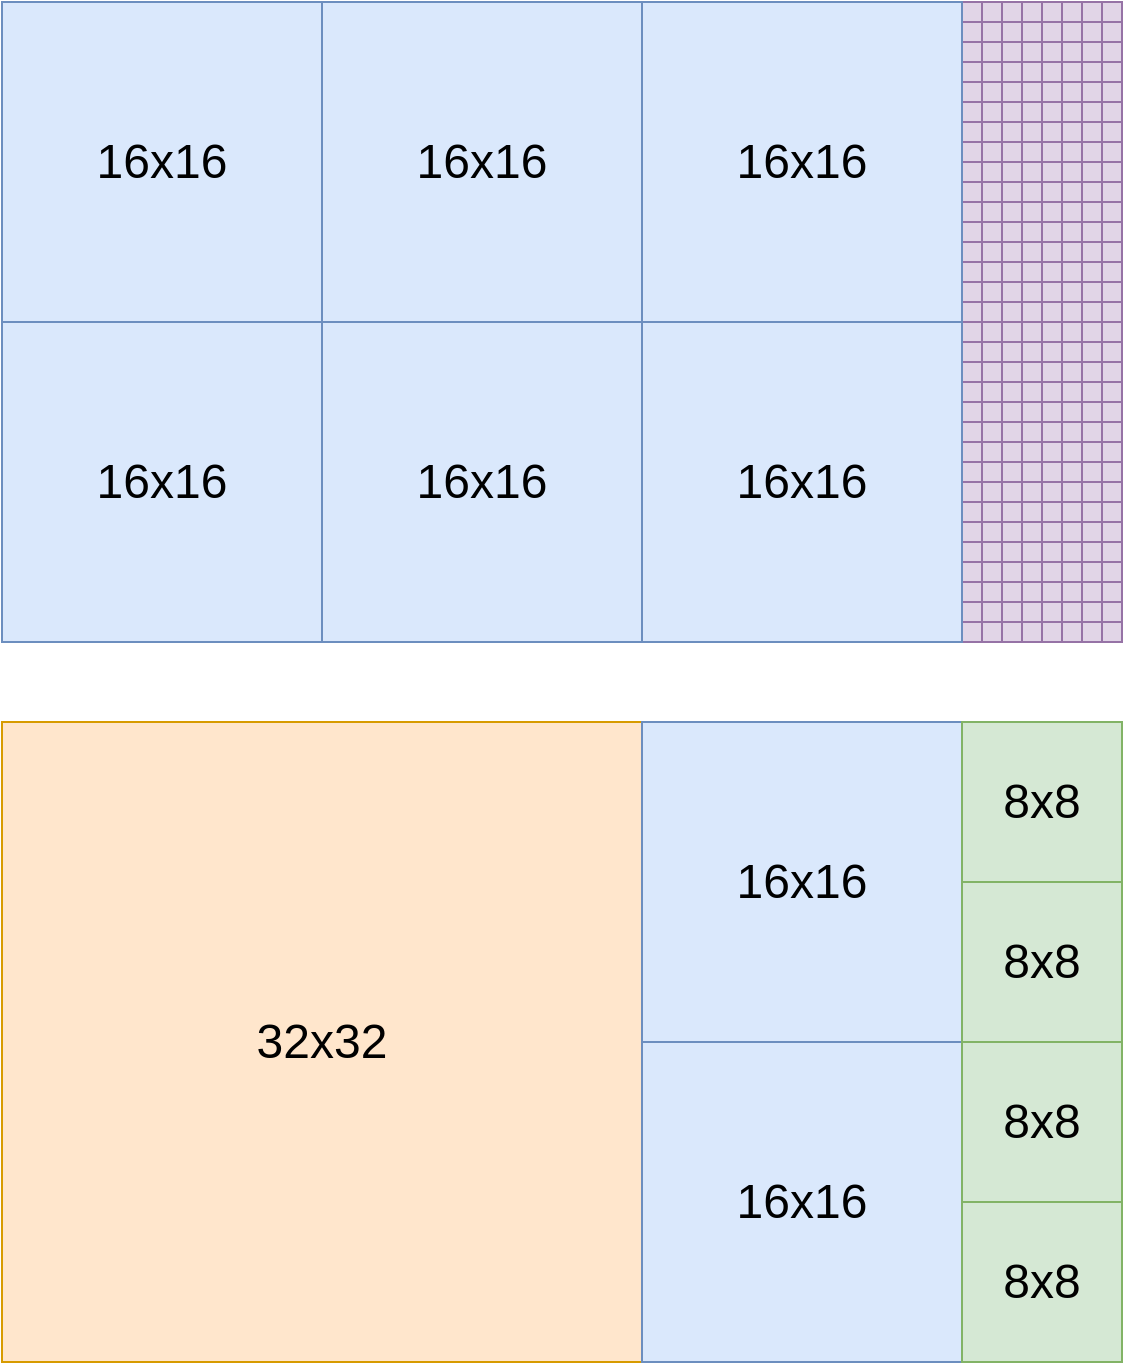 <mxfile version="22.1.11" type="github">
  <diagram id="4zdO6A0pDtZ9LioLVTQo" name="Page-1">
    <mxGraphModel dx="1844" dy="3254" grid="1" gridSize="10" guides="1" tooltips="1" connect="1" arrows="1" fold="1" page="1" pageScale="1" pageWidth="827" pageHeight="1169" math="0" shadow="0">
      <root>
        <mxCell id="0" />
        <mxCell id="1" parent="0" />
        <mxCell id="s8GAoEmhAFOMZ-G4dZP0-1" value="&lt;font style=&quot;font-size: 24px;&quot;&gt;32x32&lt;/font&gt;" style="rounded=0;whiteSpace=wrap;html=1;fillColor=#ffe6cc;strokeColor=#d79b00;" parent="1" vertex="1">
          <mxGeometry x="-480" y="-1480" width="320" height="320" as="geometry" />
        </mxCell>
        <mxCell id="s8GAoEmhAFOMZ-G4dZP0-2" value="&lt;font style=&quot;font-size: 24px;&quot;&gt;16x16&lt;/font&gt;" style="rounded=0;whiteSpace=wrap;html=1;fillColor=#dae8fc;strokeColor=#6c8ebf;" parent="1" vertex="1">
          <mxGeometry x="-160" y="-1480" width="160" height="160" as="geometry" />
        </mxCell>
        <mxCell id="s8GAoEmhAFOMZ-G4dZP0-3" value="&lt;font style=&quot;font-size: 24px;&quot;&gt;16x16&lt;/font&gt;" style="rounded=0;whiteSpace=wrap;html=1;fillColor=#dae8fc;strokeColor=#6c8ebf;" parent="1" vertex="1">
          <mxGeometry x="-160" y="-1320" width="160" height="160" as="geometry" />
        </mxCell>
        <mxCell id="s8GAoEmhAFOMZ-G4dZP0-4" value="&lt;font style=&quot;font-size: 24px;&quot;&gt;8x8&lt;/font&gt;" style="rounded=0;whiteSpace=wrap;html=1;fillColor=#d5e8d4;strokeColor=#82b366;" parent="1" vertex="1">
          <mxGeometry y="-1480" width="80" height="80" as="geometry" />
        </mxCell>
        <mxCell id="s8GAoEmhAFOMZ-G4dZP0-14" value="" style="rounded=0;whiteSpace=wrap;html=1;fillColor=#e1d5e7;strokeColor=#9673a6;" parent="1" vertex="1">
          <mxGeometry y="-1680" width="10" height="10" as="geometry" />
        </mxCell>
        <mxCell id="s8GAoEmhAFOMZ-G4dZP0-15" value="" style="rounded=0;whiteSpace=wrap;html=1;fillColor=#e1d5e7;strokeColor=#9673a6;" parent="1" vertex="1">
          <mxGeometry x="10" y="-1680" width="10" height="10" as="geometry" />
        </mxCell>
        <mxCell id="s8GAoEmhAFOMZ-G4dZP0-16" value="" style="rounded=0;whiteSpace=wrap;html=1;fillColor=#e1d5e7;strokeColor=#9673a6;" parent="1" vertex="1">
          <mxGeometry x="20" y="-1680" width="10" height="10" as="geometry" />
        </mxCell>
        <mxCell id="s8GAoEmhAFOMZ-G4dZP0-17" value="" style="rounded=0;whiteSpace=wrap;html=1;fillColor=#e1d5e7;strokeColor=#9673a6;" parent="1" vertex="1">
          <mxGeometry x="30" y="-1680" width="10" height="10" as="geometry" />
        </mxCell>
        <mxCell id="s8GAoEmhAFOMZ-G4dZP0-18" value="" style="rounded=0;whiteSpace=wrap;html=1;fillColor=#e1d5e7;strokeColor=#9673a6;" parent="1" vertex="1">
          <mxGeometry x="40" y="-1680" width="10" height="10" as="geometry" />
        </mxCell>
        <mxCell id="s8GAoEmhAFOMZ-G4dZP0-19" value="" style="rounded=0;whiteSpace=wrap;html=1;fillColor=#e1d5e7;strokeColor=#9673a6;" parent="1" vertex="1">
          <mxGeometry x="50" y="-1680" width="10" height="10" as="geometry" />
        </mxCell>
        <mxCell id="s8GAoEmhAFOMZ-G4dZP0-20" value="" style="rounded=0;whiteSpace=wrap;html=1;fillColor=#e1d5e7;strokeColor=#9673a6;" parent="1" vertex="1">
          <mxGeometry x="60" y="-1680" width="10" height="10" as="geometry" />
        </mxCell>
        <mxCell id="s8GAoEmhAFOMZ-G4dZP0-21" value="" style="rounded=0;whiteSpace=wrap;html=1;fillColor=#e1d5e7;strokeColor=#9673a6;" parent="1" vertex="1">
          <mxGeometry x="70" y="-1680" width="10" height="10" as="geometry" />
        </mxCell>
        <mxCell id="s8GAoEmhAFOMZ-G4dZP0-22" value="" style="rounded=0;whiteSpace=wrap;html=1;fillColor=#e1d5e7;strokeColor=#9673a6;" parent="1" vertex="1">
          <mxGeometry y="-1670" width="10" height="10" as="geometry" />
        </mxCell>
        <mxCell id="s8GAoEmhAFOMZ-G4dZP0-23" value="" style="rounded=0;whiteSpace=wrap;html=1;fillColor=#e1d5e7;strokeColor=#9673a6;" parent="1" vertex="1">
          <mxGeometry x="10" y="-1670" width="10" height="10" as="geometry" />
        </mxCell>
        <mxCell id="s8GAoEmhAFOMZ-G4dZP0-24" value="" style="rounded=0;whiteSpace=wrap;html=1;fillColor=#e1d5e7;strokeColor=#9673a6;" parent="1" vertex="1">
          <mxGeometry x="20" y="-1670" width="10" height="10" as="geometry" />
        </mxCell>
        <mxCell id="s8GAoEmhAFOMZ-G4dZP0-25" value="" style="rounded=0;whiteSpace=wrap;html=1;fillColor=#e1d5e7;strokeColor=#9673a6;" parent="1" vertex="1">
          <mxGeometry x="30" y="-1670" width="10" height="10" as="geometry" />
        </mxCell>
        <mxCell id="s8GAoEmhAFOMZ-G4dZP0-26" value="" style="rounded=0;whiteSpace=wrap;html=1;fillColor=#e1d5e7;strokeColor=#9673a6;" parent="1" vertex="1">
          <mxGeometry x="40" y="-1670" width="10" height="10" as="geometry" />
        </mxCell>
        <mxCell id="s8GAoEmhAFOMZ-G4dZP0-27" value="" style="rounded=0;whiteSpace=wrap;html=1;fillColor=#e1d5e7;strokeColor=#9673a6;" parent="1" vertex="1">
          <mxGeometry x="50" y="-1670" width="10" height="10" as="geometry" />
        </mxCell>
        <mxCell id="s8GAoEmhAFOMZ-G4dZP0-28" value="" style="rounded=0;whiteSpace=wrap;html=1;fillColor=#e1d5e7;strokeColor=#9673a6;" parent="1" vertex="1">
          <mxGeometry x="60" y="-1670" width="10" height="10" as="geometry" />
        </mxCell>
        <mxCell id="s8GAoEmhAFOMZ-G4dZP0-29" value="" style="rounded=0;whiteSpace=wrap;html=1;fillColor=#e1d5e7;strokeColor=#9673a6;" parent="1" vertex="1">
          <mxGeometry x="70" y="-1670" width="10" height="10" as="geometry" />
        </mxCell>
        <mxCell id="s8GAoEmhAFOMZ-G4dZP0-30" value="" style="rounded=0;whiteSpace=wrap;html=1;fillColor=#e1d5e7;strokeColor=#9673a6;" parent="1" vertex="1">
          <mxGeometry y="-1660" width="10" height="10" as="geometry" />
        </mxCell>
        <mxCell id="s8GAoEmhAFOMZ-G4dZP0-31" value="" style="rounded=0;whiteSpace=wrap;html=1;fillColor=#e1d5e7;strokeColor=#9673a6;" parent="1" vertex="1">
          <mxGeometry x="10" y="-1660" width="10" height="10" as="geometry" />
        </mxCell>
        <mxCell id="s8GAoEmhAFOMZ-G4dZP0-32" value="" style="rounded=0;whiteSpace=wrap;html=1;fillColor=#e1d5e7;strokeColor=#9673a6;" parent="1" vertex="1">
          <mxGeometry x="20" y="-1660" width="10" height="10" as="geometry" />
        </mxCell>
        <mxCell id="s8GAoEmhAFOMZ-G4dZP0-33" value="" style="rounded=0;whiteSpace=wrap;html=1;fillColor=#e1d5e7;strokeColor=#9673a6;" parent="1" vertex="1">
          <mxGeometry x="30" y="-1660" width="10" height="10" as="geometry" />
        </mxCell>
        <mxCell id="s8GAoEmhAFOMZ-G4dZP0-34" value="" style="rounded=0;whiteSpace=wrap;html=1;fillColor=#e1d5e7;strokeColor=#9673a6;" parent="1" vertex="1">
          <mxGeometry x="40" y="-1660" width="10" height="10" as="geometry" />
        </mxCell>
        <mxCell id="s8GAoEmhAFOMZ-G4dZP0-35" value="" style="rounded=0;whiteSpace=wrap;html=1;fillColor=#e1d5e7;strokeColor=#9673a6;" parent="1" vertex="1">
          <mxGeometry x="50" y="-1660" width="10" height="10" as="geometry" />
        </mxCell>
        <mxCell id="s8GAoEmhAFOMZ-G4dZP0-36" value="" style="rounded=0;whiteSpace=wrap;html=1;fillColor=#e1d5e7;strokeColor=#9673a6;" parent="1" vertex="1">
          <mxGeometry x="60" y="-1660" width="10" height="10" as="geometry" />
        </mxCell>
        <mxCell id="s8GAoEmhAFOMZ-G4dZP0-37" value="" style="rounded=0;whiteSpace=wrap;html=1;fillColor=#e1d5e7;strokeColor=#9673a6;" parent="1" vertex="1">
          <mxGeometry x="70" y="-1660" width="10" height="10" as="geometry" />
        </mxCell>
        <mxCell id="s8GAoEmhAFOMZ-G4dZP0-38" value="" style="rounded=0;whiteSpace=wrap;html=1;fillColor=#e1d5e7;strokeColor=#9673a6;" parent="1" vertex="1">
          <mxGeometry y="-1650" width="10" height="10" as="geometry" />
        </mxCell>
        <mxCell id="s8GAoEmhAFOMZ-G4dZP0-39" value="" style="rounded=0;whiteSpace=wrap;html=1;fillColor=#e1d5e7;strokeColor=#9673a6;" parent="1" vertex="1">
          <mxGeometry x="10" y="-1650" width="10" height="10" as="geometry" />
        </mxCell>
        <mxCell id="s8GAoEmhAFOMZ-G4dZP0-40" value="" style="rounded=0;whiteSpace=wrap;html=1;fillColor=#e1d5e7;strokeColor=#9673a6;" parent="1" vertex="1">
          <mxGeometry x="20" y="-1650" width="10" height="10" as="geometry" />
        </mxCell>
        <mxCell id="s8GAoEmhAFOMZ-G4dZP0-41" value="" style="rounded=0;whiteSpace=wrap;html=1;fillColor=#e1d5e7;strokeColor=#9673a6;" parent="1" vertex="1">
          <mxGeometry x="30" y="-1650" width="10" height="10" as="geometry" />
        </mxCell>
        <mxCell id="s8GAoEmhAFOMZ-G4dZP0-42" value="" style="rounded=0;whiteSpace=wrap;html=1;fillColor=#e1d5e7;strokeColor=#9673a6;" parent="1" vertex="1">
          <mxGeometry x="40" y="-1650" width="10" height="10" as="geometry" />
        </mxCell>
        <mxCell id="s8GAoEmhAFOMZ-G4dZP0-43" value="" style="rounded=0;whiteSpace=wrap;html=1;fillColor=#e1d5e7;strokeColor=#9673a6;" parent="1" vertex="1">
          <mxGeometry x="50" y="-1650" width="10" height="10" as="geometry" />
        </mxCell>
        <mxCell id="s8GAoEmhAFOMZ-G4dZP0-44" value="" style="rounded=0;whiteSpace=wrap;html=1;fillColor=#e1d5e7;strokeColor=#9673a6;" parent="1" vertex="1">
          <mxGeometry x="60" y="-1650" width="10" height="10" as="geometry" />
        </mxCell>
        <mxCell id="s8GAoEmhAFOMZ-G4dZP0-45" value="" style="rounded=0;whiteSpace=wrap;html=1;fillColor=#e1d5e7;strokeColor=#9673a6;" parent="1" vertex="1">
          <mxGeometry x="70" y="-1650" width="10" height="10" as="geometry" />
        </mxCell>
        <mxCell id="s8GAoEmhAFOMZ-G4dZP0-46" value="" style="rounded=0;whiteSpace=wrap;html=1;fillColor=#e1d5e7;strokeColor=#9673a6;" parent="1" vertex="1">
          <mxGeometry y="-1640" width="10" height="10" as="geometry" />
        </mxCell>
        <mxCell id="s8GAoEmhAFOMZ-G4dZP0-47" value="" style="rounded=0;whiteSpace=wrap;html=1;fillColor=#e1d5e7;strokeColor=#9673a6;" parent="1" vertex="1">
          <mxGeometry x="10" y="-1640" width="10" height="10" as="geometry" />
        </mxCell>
        <mxCell id="s8GAoEmhAFOMZ-G4dZP0-48" value="" style="rounded=0;whiteSpace=wrap;html=1;fillColor=#e1d5e7;strokeColor=#9673a6;" parent="1" vertex="1">
          <mxGeometry x="20" y="-1640" width="10" height="10" as="geometry" />
        </mxCell>
        <mxCell id="s8GAoEmhAFOMZ-G4dZP0-49" value="" style="rounded=0;whiteSpace=wrap;html=1;fillColor=#e1d5e7;strokeColor=#9673a6;" parent="1" vertex="1">
          <mxGeometry x="30" y="-1640" width="10" height="10" as="geometry" />
        </mxCell>
        <mxCell id="s8GAoEmhAFOMZ-G4dZP0-50" value="" style="rounded=0;whiteSpace=wrap;html=1;fillColor=#e1d5e7;strokeColor=#9673a6;" parent="1" vertex="1">
          <mxGeometry x="40" y="-1640" width="10" height="10" as="geometry" />
        </mxCell>
        <mxCell id="s8GAoEmhAFOMZ-G4dZP0-51" value="" style="rounded=0;whiteSpace=wrap;html=1;fillColor=#e1d5e7;strokeColor=#9673a6;" parent="1" vertex="1">
          <mxGeometry x="50" y="-1640" width="10" height="10" as="geometry" />
        </mxCell>
        <mxCell id="s8GAoEmhAFOMZ-G4dZP0-52" value="" style="rounded=0;whiteSpace=wrap;html=1;fillColor=#e1d5e7;strokeColor=#9673a6;" parent="1" vertex="1">
          <mxGeometry x="60" y="-1640" width="10" height="10" as="geometry" />
        </mxCell>
        <mxCell id="s8GAoEmhAFOMZ-G4dZP0-53" value="" style="rounded=0;whiteSpace=wrap;html=1;fillColor=#e1d5e7;strokeColor=#9673a6;" parent="1" vertex="1">
          <mxGeometry x="70" y="-1640" width="10" height="10" as="geometry" />
        </mxCell>
        <mxCell id="s8GAoEmhAFOMZ-G4dZP0-54" value="" style="rounded=0;whiteSpace=wrap;html=1;fillColor=#e1d5e7;strokeColor=#9673a6;" parent="1" vertex="1">
          <mxGeometry y="-1630" width="10" height="10" as="geometry" />
        </mxCell>
        <mxCell id="s8GAoEmhAFOMZ-G4dZP0-55" value="" style="rounded=0;whiteSpace=wrap;html=1;fillColor=#e1d5e7;strokeColor=#9673a6;" parent="1" vertex="1">
          <mxGeometry x="10" y="-1630" width="10" height="10" as="geometry" />
        </mxCell>
        <mxCell id="s8GAoEmhAFOMZ-G4dZP0-56" value="" style="rounded=0;whiteSpace=wrap;html=1;fillColor=#e1d5e7;strokeColor=#9673a6;" parent="1" vertex="1">
          <mxGeometry x="20" y="-1630" width="10" height="10" as="geometry" />
        </mxCell>
        <mxCell id="s8GAoEmhAFOMZ-G4dZP0-57" value="" style="rounded=0;whiteSpace=wrap;html=1;fillColor=#e1d5e7;strokeColor=#9673a6;" parent="1" vertex="1">
          <mxGeometry x="30" y="-1630" width="10" height="10" as="geometry" />
        </mxCell>
        <mxCell id="s8GAoEmhAFOMZ-G4dZP0-58" value="" style="rounded=0;whiteSpace=wrap;html=1;fillColor=#e1d5e7;strokeColor=#9673a6;" parent="1" vertex="1">
          <mxGeometry x="40" y="-1630" width="10" height="10" as="geometry" />
        </mxCell>
        <mxCell id="s8GAoEmhAFOMZ-G4dZP0-59" value="" style="rounded=0;whiteSpace=wrap;html=1;fillColor=#e1d5e7;strokeColor=#9673a6;" parent="1" vertex="1">
          <mxGeometry x="50" y="-1630" width="10" height="10" as="geometry" />
        </mxCell>
        <mxCell id="s8GAoEmhAFOMZ-G4dZP0-60" value="" style="rounded=0;whiteSpace=wrap;html=1;fillColor=#e1d5e7;strokeColor=#9673a6;" parent="1" vertex="1">
          <mxGeometry x="60" y="-1630" width="10" height="10" as="geometry" />
        </mxCell>
        <mxCell id="s8GAoEmhAFOMZ-G4dZP0-61" value="" style="rounded=0;whiteSpace=wrap;html=1;fillColor=#e1d5e7;strokeColor=#9673a6;" parent="1" vertex="1">
          <mxGeometry x="70" y="-1630" width="10" height="10" as="geometry" />
        </mxCell>
        <mxCell id="s8GAoEmhAFOMZ-G4dZP0-62" value="" style="rounded=0;whiteSpace=wrap;html=1;fillColor=#e1d5e7;strokeColor=#9673a6;" parent="1" vertex="1">
          <mxGeometry y="-1620" width="10" height="10" as="geometry" />
        </mxCell>
        <mxCell id="s8GAoEmhAFOMZ-G4dZP0-63" value="" style="rounded=0;whiteSpace=wrap;html=1;fillColor=#e1d5e7;strokeColor=#9673a6;" parent="1" vertex="1">
          <mxGeometry x="10" y="-1620" width="10" height="10" as="geometry" />
        </mxCell>
        <mxCell id="s8GAoEmhAFOMZ-G4dZP0-64" value="" style="rounded=0;whiteSpace=wrap;html=1;fillColor=#e1d5e7;strokeColor=#9673a6;" parent="1" vertex="1">
          <mxGeometry x="20" y="-1620" width="10" height="10" as="geometry" />
        </mxCell>
        <mxCell id="s8GAoEmhAFOMZ-G4dZP0-65" value="" style="rounded=0;whiteSpace=wrap;html=1;fillColor=#e1d5e7;strokeColor=#9673a6;" parent="1" vertex="1">
          <mxGeometry x="30" y="-1620" width="10" height="10" as="geometry" />
        </mxCell>
        <mxCell id="s8GAoEmhAFOMZ-G4dZP0-66" value="" style="rounded=0;whiteSpace=wrap;html=1;fillColor=#e1d5e7;strokeColor=#9673a6;" parent="1" vertex="1">
          <mxGeometry x="40" y="-1620" width="10" height="10" as="geometry" />
        </mxCell>
        <mxCell id="s8GAoEmhAFOMZ-G4dZP0-67" value="" style="rounded=0;whiteSpace=wrap;html=1;fillColor=#e1d5e7;strokeColor=#9673a6;" parent="1" vertex="1">
          <mxGeometry x="50" y="-1620" width="10" height="10" as="geometry" />
        </mxCell>
        <mxCell id="s8GAoEmhAFOMZ-G4dZP0-68" value="" style="rounded=0;whiteSpace=wrap;html=1;fillColor=#e1d5e7;strokeColor=#9673a6;" parent="1" vertex="1">
          <mxGeometry x="60" y="-1620" width="10" height="10" as="geometry" />
        </mxCell>
        <mxCell id="s8GAoEmhAFOMZ-G4dZP0-69" value="" style="rounded=0;whiteSpace=wrap;html=1;fillColor=#e1d5e7;strokeColor=#9673a6;" parent="1" vertex="1">
          <mxGeometry x="70" y="-1620" width="10" height="10" as="geometry" />
        </mxCell>
        <mxCell id="s8GAoEmhAFOMZ-G4dZP0-70" value="" style="rounded=0;whiteSpace=wrap;html=1;fillColor=#e1d5e7;strokeColor=#9673a6;" parent="1" vertex="1">
          <mxGeometry y="-1610" width="10" height="10" as="geometry" />
        </mxCell>
        <mxCell id="s8GAoEmhAFOMZ-G4dZP0-71" value="" style="rounded=0;whiteSpace=wrap;html=1;fillColor=#e1d5e7;strokeColor=#9673a6;" parent="1" vertex="1">
          <mxGeometry x="10" y="-1610" width="10" height="10" as="geometry" />
        </mxCell>
        <mxCell id="s8GAoEmhAFOMZ-G4dZP0-72" value="" style="rounded=0;whiteSpace=wrap;html=1;fillColor=#e1d5e7;strokeColor=#9673a6;" parent="1" vertex="1">
          <mxGeometry x="20" y="-1610" width="10" height="10" as="geometry" />
        </mxCell>
        <mxCell id="s8GAoEmhAFOMZ-G4dZP0-73" value="" style="rounded=0;whiteSpace=wrap;html=1;fillColor=#e1d5e7;strokeColor=#9673a6;" parent="1" vertex="1">
          <mxGeometry x="30" y="-1610" width="10" height="10" as="geometry" />
        </mxCell>
        <mxCell id="s8GAoEmhAFOMZ-G4dZP0-74" value="" style="rounded=0;whiteSpace=wrap;html=1;fillColor=#e1d5e7;strokeColor=#9673a6;" parent="1" vertex="1">
          <mxGeometry x="40" y="-1610" width="10" height="10" as="geometry" />
        </mxCell>
        <mxCell id="s8GAoEmhAFOMZ-G4dZP0-75" value="" style="rounded=0;whiteSpace=wrap;html=1;fillColor=#e1d5e7;strokeColor=#9673a6;" parent="1" vertex="1">
          <mxGeometry x="50" y="-1610" width="10" height="10" as="geometry" />
        </mxCell>
        <mxCell id="s8GAoEmhAFOMZ-G4dZP0-76" value="" style="rounded=0;whiteSpace=wrap;html=1;fillColor=#e1d5e7;strokeColor=#9673a6;" parent="1" vertex="1">
          <mxGeometry x="60" y="-1610" width="10" height="10" as="geometry" />
        </mxCell>
        <mxCell id="s8GAoEmhAFOMZ-G4dZP0-77" value="" style="rounded=0;whiteSpace=wrap;html=1;fillColor=#e1d5e7;strokeColor=#9673a6;" parent="1" vertex="1">
          <mxGeometry x="70" y="-1610" width="10" height="10" as="geometry" />
        </mxCell>
        <mxCell id="s8GAoEmhAFOMZ-G4dZP0-78" value="" style="rounded=0;whiteSpace=wrap;html=1;fillColor=#e1d5e7;strokeColor=#9673a6;" parent="1" vertex="1">
          <mxGeometry y="-1600" width="10" height="10" as="geometry" />
        </mxCell>
        <mxCell id="s8GAoEmhAFOMZ-G4dZP0-79" value="" style="rounded=0;whiteSpace=wrap;html=1;fillColor=#e1d5e7;strokeColor=#9673a6;" parent="1" vertex="1">
          <mxGeometry x="10" y="-1600" width="10" height="10" as="geometry" />
        </mxCell>
        <mxCell id="s8GAoEmhAFOMZ-G4dZP0-80" value="" style="rounded=0;whiteSpace=wrap;html=1;fillColor=#e1d5e7;strokeColor=#9673a6;" parent="1" vertex="1">
          <mxGeometry x="20" y="-1600" width="10" height="10" as="geometry" />
        </mxCell>
        <mxCell id="s8GAoEmhAFOMZ-G4dZP0-81" value="" style="rounded=0;whiteSpace=wrap;html=1;fillColor=#e1d5e7;strokeColor=#9673a6;" parent="1" vertex="1">
          <mxGeometry x="30" y="-1600" width="10" height="10" as="geometry" />
        </mxCell>
        <mxCell id="s8GAoEmhAFOMZ-G4dZP0-82" value="" style="rounded=0;whiteSpace=wrap;html=1;fillColor=#e1d5e7;strokeColor=#9673a6;" parent="1" vertex="1">
          <mxGeometry x="40" y="-1600" width="10" height="10" as="geometry" />
        </mxCell>
        <mxCell id="s8GAoEmhAFOMZ-G4dZP0-83" value="" style="rounded=0;whiteSpace=wrap;html=1;fillColor=#e1d5e7;strokeColor=#9673a6;" parent="1" vertex="1">
          <mxGeometry x="50" y="-1600" width="10" height="10" as="geometry" />
        </mxCell>
        <mxCell id="s8GAoEmhAFOMZ-G4dZP0-84" value="" style="rounded=0;whiteSpace=wrap;html=1;fillColor=#e1d5e7;strokeColor=#9673a6;" parent="1" vertex="1">
          <mxGeometry x="60" y="-1600" width="10" height="10" as="geometry" />
        </mxCell>
        <mxCell id="s8GAoEmhAFOMZ-G4dZP0-85" value="" style="rounded=0;whiteSpace=wrap;html=1;fillColor=#e1d5e7;strokeColor=#9673a6;" parent="1" vertex="1">
          <mxGeometry x="70" y="-1600" width="10" height="10" as="geometry" />
        </mxCell>
        <mxCell id="s8GAoEmhAFOMZ-G4dZP0-86" value="" style="rounded=0;whiteSpace=wrap;html=1;fillColor=#e1d5e7;strokeColor=#9673a6;" parent="1" vertex="1">
          <mxGeometry y="-1590" width="10" height="10" as="geometry" />
        </mxCell>
        <mxCell id="s8GAoEmhAFOMZ-G4dZP0-87" value="" style="rounded=0;whiteSpace=wrap;html=1;fillColor=#e1d5e7;strokeColor=#9673a6;" parent="1" vertex="1">
          <mxGeometry x="10" y="-1590" width="10" height="10" as="geometry" />
        </mxCell>
        <mxCell id="s8GAoEmhAFOMZ-G4dZP0-88" value="" style="rounded=0;whiteSpace=wrap;html=1;fillColor=#e1d5e7;strokeColor=#9673a6;" parent="1" vertex="1">
          <mxGeometry x="20" y="-1590" width="10" height="10" as="geometry" />
        </mxCell>
        <mxCell id="s8GAoEmhAFOMZ-G4dZP0-89" value="" style="rounded=0;whiteSpace=wrap;html=1;fillColor=#e1d5e7;strokeColor=#9673a6;" parent="1" vertex="1">
          <mxGeometry x="30" y="-1590" width="10" height="10" as="geometry" />
        </mxCell>
        <mxCell id="s8GAoEmhAFOMZ-G4dZP0-90" value="" style="rounded=0;whiteSpace=wrap;html=1;fillColor=#e1d5e7;strokeColor=#9673a6;" parent="1" vertex="1">
          <mxGeometry x="40" y="-1590" width="10" height="10" as="geometry" />
        </mxCell>
        <mxCell id="s8GAoEmhAFOMZ-G4dZP0-91" value="" style="rounded=0;whiteSpace=wrap;html=1;fillColor=#e1d5e7;strokeColor=#9673a6;" parent="1" vertex="1">
          <mxGeometry x="50" y="-1590" width="10" height="10" as="geometry" />
        </mxCell>
        <mxCell id="s8GAoEmhAFOMZ-G4dZP0-92" value="" style="rounded=0;whiteSpace=wrap;html=1;fillColor=#e1d5e7;strokeColor=#9673a6;" parent="1" vertex="1">
          <mxGeometry x="60" y="-1590" width="10" height="10" as="geometry" />
        </mxCell>
        <mxCell id="s8GAoEmhAFOMZ-G4dZP0-93" value="" style="rounded=0;whiteSpace=wrap;html=1;fillColor=#e1d5e7;strokeColor=#9673a6;" parent="1" vertex="1">
          <mxGeometry x="70" y="-1590" width="10" height="10" as="geometry" />
        </mxCell>
        <mxCell id="s8GAoEmhAFOMZ-G4dZP0-94" value="" style="rounded=0;whiteSpace=wrap;html=1;fillColor=#e1d5e7;strokeColor=#9673a6;" parent="1" vertex="1">
          <mxGeometry y="-1580" width="10" height="10" as="geometry" />
        </mxCell>
        <mxCell id="s8GAoEmhAFOMZ-G4dZP0-95" value="" style="rounded=0;whiteSpace=wrap;html=1;fillColor=#e1d5e7;strokeColor=#9673a6;" parent="1" vertex="1">
          <mxGeometry x="10" y="-1580" width="10" height="10" as="geometry" />
        </mxCell>
        <mxCell id="s8GAoEmhAFOMZ-G4dZP0-96" value="" style="rounded=0;whiteSpace=wrap;html=1;fillColor=#e1d5e7;strokeColor=#9673a6;" parent="1" vertex="1">
          <mxGeometry x="20" y="-1580" width="10" height="10" as="geometry" />
        </mxCell>
        <mxCell id="s8GAoEmhAFOMZ-G4dZP0-97" value="" style="rounded=0;whiteSpace=wrap;html=1;fillColor=#e1d5e7;strokeColor=#9673a6;" parent="1" vertex="1">
          <mxGeometry x="30" y="-1580" width="10" height="10" as="geometry" />
        </mxCell>
        <mxCell id="s8GAoEmhAFOMZ-G4dZP0-98" value="" style="rounded=0;whiteSpace=wrap;html=1;fillColor=#e1d5e7;strokeColor=#9673a6;" parent="1" vertex="1">
          <mxGeometry x="40" y="-1580" width="10" height="10" as="geometry" />
        </mxCell>
        <mxCell id="s8GAoEmhAFOMZ-G4dZP0-99" value="" style="rounded=0;whiteSpace=wrap;html=1;fillColor=#e1d5e7;strokeColor=#9673a6;" parent="1" vertex="1">
          <mxGeometry x="50" y="-1580" width="10" height="10" as="geometry" />
        </mxCell>
        <mxCell id="s8GAoEmhAFOMZ-G4dZP0-100" value="" style="rounded=0;whiteSpace=wrap;html=1;fillColor=#e1d5e7;strokeColor=#9673a6;" parent="1" vertex="1">
          <mxGeometry x="60" y="-1580" width="10" height="10" as="geometry" />
        </mxCell>
        <mxCell id="s8GAoEmhAFOMZ-G4dZP0-101" value="" style="rounded=0;whiteSpace=wrap;html=1;fillColor=#e1d5e7;strokeColor=#9673a6;" parent="1" vertex="1">
          <mxGeometry x="70" y="-1580" width="10" height="10" as="geometry" />
        </mxCell>
        <mxCell id="s8GAoEmhAFOMZ-G4dZP0-102" value="" style="rounded=0;whiteSpace=wrap;html=1;fillColor=#e1d5e7;strokeColor=#9673a6;" parent="1" vertex="1">
          <mxGeometry y="-1570" width="10" height="10" as="geometry" />
        </mxCell>
        <mxCell id="s8GAoEmhAFOMZ-G4dZP0-103" value="" style="rounded=0;whiteSpace=wrap;html=1;fillColor=#e1d5e7;strokeColor=#9673a6;" parent="1" vertex="1">
          <mxGeometry x="10" y="-1570" width="10" height="10" as="geometry" />
        </mxCell>
        <mxCell id="s8GAoEmhAFOMZ-G4dZP0-104" value="" style="rounded=0;whiteSpace=wrap;html=1;fillColor=#e1d5e7;strokeColor=#9673a6;" parent="1" vertex="1">
          <mxGeometry x="20" y="-1570" width="10" height="10" as="geometry" />
        </mxCell>
        <mxCell id="s8GAoEmhAFOMZ-G4dZP0-105" value="" style="rounded=0;whiteSpace=wrap;html=1;fillColor=#e1d5e7;strokeColor=#9673a6;" parent="1" vertex="1">
          <mxGeometry x="30" y="-1570" width="10" height="10" as="geometry" />
        </mxCell>
        <mxCell id="s8GAoEmhAFOMZ-G4dZP0-106" value="" style="rounded=0;whiteSpace=wrap;html=1;fillColor=#e1d5e7;strokeColor=#9673a6;" parent="1" vertex="1">
          <mxGeometry x="40" y="-1570" width="10" height="10" as="geometry" />
        </mxCell>
        <mxCell id="s8GAoEmhAFOMZ-G4dZP0-107" value="" style="rounded=0;whiteSpace=wrap;html=1;fillColor=#e1d5e7;strokeColor=#9673a6;" parent="1" vertex="1">
          <mxGeometry x="50" y="-1570" width="10" height="10" as="geometry" />
        </mxCell>
        <mxCell id="s8GAoEmhAFOMZ-G4dZP0-108" value="" style="rounded=0;whiteSpace=wrap;html=1;fillColor=#e1d5e7;strokeColor=#9673a6;" parent="1" vertex="1">
          <mxGeometry x="60" y="-1570" width="10" height="10" as="geometry" />
        </mxCell>
        <mxCell id="s8GAoEmhAFOMZ-G4dZP0-109" value="" style="rounded=0;whiteSpace=wrap;html=1;fillColor=#e1d5e7;strokeColor=#9673a6;" parent="1" vertex="1">
          <mxGeometry x="70" y="-1570" width="10" height="10" as="geometry" />
        </mxCell>
        <mxCell id="s8GAoEmhAFOMZ-G4dZP0-110" value="" style="rounded=0;whiteSpace=wrap;html=1;fillColor=#e1d5e7;strokeColor=#9673a6;" parent="1" vertex="1">
          <mxGeometry y="-1560" width="10" height="10" as="geometry" />
        </mxCell>
        <mxCell id="s8GAoEmhAFOMZ-G4dZP0-111" value="" style="rounded=0;whiteSpace=wrap;html=1;fillColor=#e1d5e7;strokeColor=#9673a6;" parent="1" vertex="1">
          <mxGeometry x="10" y="-1560" width="10" height="10" as="geometry" />
        </mxCell>
        <mxCell id="s8GAoEmhAFOMZ-G4dZP0-112" value="" style="rounded=0;whiteSpace=wrap;html=1;fillColor=#e1d5e7;strokeColor=#9673a6;" parent="1" vertex="1">
          <mxGeometry x="20" y="-1560" width="10" height="10" as="geometry" />
        </mxCell>
        <mxCell id="s8GAoEmhAFOMZ-G4dZP0-113" value="" style="rounded=0;whiteSpace=wrap;html=1;fillColor=#e1d5e7;strokeColor=#9673a6;" parent="1" vertex="1">
          <mxGeometry x="30" y="-1560" width="10" height="10" as="geometry" />
        </mxCell>
        <mxCell id="s8GAoEmhAFOMZ-G4dZP0-114" value="" style="rounded=0;whiteSpace=wrap;html=1;fillColor=#e1d5e7;strokeColor=#9673a6;" parent="1" vertex="1">
          <mxGeometry x="40" y="-1560" width="10" height="10" as="geometry" />
        </mxCell>
        <mxCell id="s8GAoEmhAFOMZ-G4dZP0-115" value="" style="rounded=0;whiteSpace=wrap;html=1;fillColor=#e1d5e7;strokeColor=#9673a6;" parent="1" vertex="1">
          <mxGeometry x="50" y="-1560" width="10" height="10" as="geometry" />
        </mxCell>
        <mxCell id="s8GAoEmhAFOMZ-G4dZP0-116" value="" style="rounded=0;whiteSpace=wrap;html=1;fillColor=#e1d5e7;strokeColor=#9673a6;" parent="1" vertex="1">
          <mxGeometry x="60" y="-1560" width="10" height="10" as="geometry" />
        </mxCell>
        <mxCell id="s8GAoEmhAFOMZ-G4dZP0-117" value="" style="rounded=0;whiteSpace=wrap;html=1;fillColor=#e1d5e7;strokeColor=#9673a6;" parent="1" vertex="1">
          <mxGeometry x="70" y="-1560" width="10" height="10" as="geometry" />
        </mxCell>
        <mxCell id="s8GAoEmhAFOMZ-G4dZP0-118" value="" style="rounded=0;whiteSpace=wrap;html=1;fillColor=#e1d5e7;strokeColor=#9673a6;" parent="1" vertex="1">
          <mxGeometry y="-1550" width="10" height="10" as="geometry" />
        </mxCell>
        <mxCell id="s8GAoEmhAFOMZ-G4dZP0-119" value="" style="rounded=0;whiteSpace=wrap;html=1;fillColor=#e1d5e7;strokeColor=#9673a6;" parent="1" vertex="1">
          <mxGeometry x="10" y="-1550" width="10" height="10" as="geometry" />
        </mxCell>
        <mxCell id="s8GAoEmhAFOMZ-G4dZP0-120" value="" style="rounded=0;whiteSpace=wrap;html=1;fillColor=#e1d5e7;strokeColor=#9673a6;" parent="1" vertex="1">
          <mxGeometry x="20" y="-1550" width="10" height="10" as="geometry" />
        </mxCell>
        <mxCell id="s8GAoEmhAFOMZ-G4dZP0-121" value="" style="rounded=0;whiteSpace=wrap;html=1;fillColor=#e1d5e7;strokeColor=#9673a6;" parent="1" vertex="1">
          <mxGeometry x="30" y="-1550" width="10" height="10" as="geometry" />
        </mxCell>
        <mxCell id="s8GAoEmhAFOMZ-G4dZP0-122" value="" style="rounded=0;whiteSpace=wrap;html=1;fillColor=#e1d5e7;strokeColor=#9673a6;" parent="1" vertex="1">
          <mxGeometry x="40" y="-1550" width="10" height="10" as="geometry" />
        </mxCell>
        <mxCell id="s8GAoEmhAFOMZ-G4dZP0-123" value="" style="rounded=0;whiteSpace=wrap;html=1;fillColor=#e1d5e7;strokeColor=#9673a6;" parent="1" vertex="1">
          <mxGeometry x="50" y="-1550" width="10" height="10" as="geometry" />
        </mxCell>
        <mxCell id="s8GAoEmhAFOMZ-G4dZP0-124" value="" style="rounded=0;whiteSpace=wrap;html=1;fillColor=#e1d5e7;strokeColor=#9673a6;" parent="1" vertex="1">
          <mxGeometry x="60" y="-1550" width="10" height="10" as="geometry" />
        </mxCell>
        <mxCell id="s8GAoEmhAFOMZ-G4dZP0-125" value="" style="rounded=0;whiteSpace=wrap;html=1;fillColor=#e1d5e7;strokeColor=#9673a6;" parent="1" vertex="1">
          <mxGeometry x="70" y="-1550" width="10" height="10" as="geometry" />
        </mxCell>
        <mxCell id="s8GAoEmhAFOMZ-G4dZP0-126" value="" style="rounded=0;whiteSpace=wrap;html=1;fillColor=#e1d5e7;strokeColor=#9673a6;" parent="1" vertex="1">
          <mxGeometry y="-1540" width="10" height="10" as="geometry" />
        </mxCell>
        <mxCell id="s8GAoEmhAFOMZ-G4dZP0-127" value="" style="rounded=0;whiteSpace=wrap;html=1;fillColor=#e1d5e7;strokeColor=#9673a6;" parent="1" vertex="1">
          <mxGeometry x="10" y="-1540" width="10" height="10" as="geometry" />
        </mxCell>
        <mxCell id="s8GAoEmhAFOMZ-G4dZP0-128" value="" style="rounded=0;whiteSpace=wrap;html=1;fillColor=#e1d5e7;strokeColor=#9673a6;" parent="1" vertex="1">
          <mxGeometry x="20" y="-1540" width="10" height="10" as="geometry" />
        </mxCell>
        <mxCell id="s8GAoEmhAFOMZ-G4dZP0-129" value="" style="rounded=0;whiteSpace=wrap;html=1;fillColor=#e1d5e7;strokeColor=#9673a6;" parent="1" vertex="1">
          <mxGeometry x="30" y="-1540" width="10" height="10" as="geometry" />
        </mxCell>
        <mxCell id="s8GAoEmhAFOMZ-G4dZP0-130" value="" style="rounded=0;whiteSpace=wrap;html=1;fillColor=#e1d5e7;strokeColor=#9673a6;" parent="1" vertex="1">
          <mxGeometry x="40" y="-1540" width="10" height="10" as="geometry" />
        </mxCell>
        <mxCell id="s8GAoEmhAFOMZ-G4dZP0-131" value="" style="rounded=0;whiteSpace=wrap;html=1;fillColor=#e1d5e7;strokeColor=#9673a6;" parent="1" vertex="1">
          <mxGeometry x="50" y="-1540" width="10" height="10" as="geometry" />
        </mxCell>
        <mxCell id="s8GAoEmhAFOMZ-G4dZP0-132" value="" style="rounded=0;whiteSpace=wrap;html=1;fillColor=#e1d5e7;strokeColor=#9673a6;" parent="1" vertex="1">
          <mxGeometry x="60" y="-1540" width="10" height="10" as="geometry" />
        </mxCell>
        <mxCell id="s8GAoEmhAFOMZ-G4dZP0-133" value="" style="rounded=0;whiteSpace=wrap;html=1;fillColor=#e1d5e7;strokeColor=#9673a6;" parent="1" vertex="1">
          <mxGeometry x="70" y="-1540" width="10" height="10" as="geometry" />
        </mxCell>
        <mxCell id="s8GAoEmhAFOMZ-G4dZP0-134" value="" style="rounded=0;whiteSpace=wrap;html=1;fillColor=#e1d5e7;strokeColor=#9673a6;" parent="1" vertex="1">
          <mxGeometry y="-1530" width="10" height="10" as="geometry" />
        </mxCell>
        <mxCell id="s8GAoEmhAFOMZ-G4dZP0-135" value="" style="rounded=0;whiteSpace=wrap;html=1;fillColor=#e1d5e7;strokeColor=#9673a6;" parent="1" vertex="1">
          <mxGeometry x="10" y="-1530" width="10" height="10" as="geometry" />
        </mxCell>
        <mxCell id="s8GAoEmhAFOMZ-G4dZP0-136" value="" style="rounded=0;whiteSpace=wrap;html=1;fillColor=#e1d5e7;strokeColor=#9673a6;" parent="1" vertex="1">
          <mxGeometry x="20" y="-1530" width="10" height="10" as="geometry" />
        </mxCell>
        <mxCell id="s8GAoEmhAFOMZ-G4dZP0-137" value="" style="rounded=0;whiteSpace=wrap;html=1;fillColor=#e1d5e7;strokeColor=#9673a6;" parent="1" vertex="1">
          <mxGeometry x="30" y="-1530" width="10" height="10" as="geometry" />
        </mxCell>
        <mxCell id="s8GAoEmhAFOMZ-G4dZP0-138" value="" style="rounded=0;whiteSpace=wrap;html=1;fillColor=#e1d5e7;strokeColor=#9673a6;" parent="1" vertex="1">
          <mxGeometry x="40" y="-1530" width="10" height="10" as="geometry" />
        </mxCell>
        <mxCell id="s8GAoEmhAFOMZ-G4dZP0-139" value="" style="rounded=0;whiteSpace=wrap;html=1;fillColor=#e1d5e7;strokeColor=#9673a6;" parent="1" vertex="1">
          <mxGeometry x="50" y="-1530" width="10" height="10" as="geometry" />
        </mxCell>
        <mxCell id="s8GAoEmhAFOMZ-G4dZP0-140" value="" style="rounded=0;whiteSpace=wrap;html=1;fillColor=#e1d5e7;strokeColor=#9673a6;" parent="1" vertex="1">
          <mxGeometry x="60" y="-1530" width="10" height="10" as="geometry" />
        </mxCell>
        <mxCell id="s8GAoEmhAFOMZ-G4dZP0-141" value="" style="rounded=0;whiteSpace=wrap;html=1;fillColor=#e1d5e7;strokeColor=#9673a6;" parent="1" vertex="1">
          <mxGeometry x="70" y="-1530" width="10" height="10" as="geometry" />
        </mxCell>
        <mxCell id="s8GAoEmhAFOMZ-G4dZP0-142" value="" style="rounded=0;whiteSpace=wrap;html=1;fillColor=#e1d5e7;strokeColor=#9673a6;" parent="1" vertex="1">
          <mxGeometry y="-1840" width="10" height="10" as="geometry" />
        </mxCell>
        <mxCell id="s8GAoEmhAFOMZ-G4dZP0-143" value="" style="rounded=0;whiteSpace=wrap;html=1;fillColor=#e1d5e7;strokeColor=#9673a6;" parent="1" vertex="1">
          <mxGeometry x="10" y="-1840" width="10" height="10" as="geometry" />
        </mxCell>
        <mxCell id="s8GAoEmhAFOMZ-G4dZP0-144" value="" style="rounded=0;whiteSpace=wrap;html=1;fillColor=#e1d5e7;strokeColor=#9673a6;" parent="1" vertex="1">
          <mxGeometry x="20" y="-1840" width="10" height="10" as="geometry" />
        </mxCell>
        <mxCell id="s8GAoEmhAFOMZ-G4dZP0-145" value="" style="rounded=0;whiteSpace=wrap;html=1;fillColor=#e1d5e7;strokeColor=#9673a6;" parent="1" vertex="1">
          <mxGeometry x="30" y="-1840" width="10" height="10" as="geometry" />
        </mxCell>
        <mxCell id="s8GAoEmhAFOMZ-G4dZP0-146" value="" style="rounded=0;whiteSpace=wrap;html=1;fillColor=#e1d5e7;strokeColor=#9673a6;" parent="1" vertex="1">
          <mxGeometry x="40" y="-1840" width="10" height="10" as="geometry" />
        </mxCell>
        <mxCell id="s8GAoEmhAFOMZ-G4dZP0-147" value="" style="rounded=0;whiteSpace=wrap;html=1;fillColor=#e1d5e7;strokeColor=#9673a6;" parent="1" vertex="1">
          <mxGeometry x="50" y="-1840" width="10" height="10" as="geometry" />
        </mxCell>
        <mxCell id="s8GAoEmhAFOMZ-G4dZP0-148" value="" style="rounded=0;whiteSpace=wrap;html=1;fillColor=#e1d5e7;strokeColor=#9673a6;" parent="1" vertex="1">
          <mxGeometry x="60" y="-1840" width="10" height="10" as="geometry" />
        </mxCell>
        <mxCell id="s8GAoEmhAFOMZ-G4dZP0-149" value="" style="rounded=0;whiteSpace=wrap;html=1;fillColor=#e1d5e7;strokeColor=#9673a6;" parent="1" vertex="1">
          <mxGeometry x="70" y="-1840" width="10" height="10" as="geometry" />
        </mxCell>
        <mxCell id="s8GAoEmhAFOMZ-G4dZP0-150" value="" style="rounded=0;whiteSpace=wrap;html=1;fillColor=#e1d5e7;strokeColor=#9673a6;" parent="1" vertex="1">
          <mxGeometry y="-1830" width="10" height="10" as="geometry" />
        </mxCell>
        <mxCell id="s8GAoEmhAFOMZ-G4dZP0-151" value="" style="rounded=0;whiteSpace=wrap;html=1;fillColor=#e1d5e7;strokeColor=#9673a6;" parent="1" vertex="1">
          <mxGeometry x="10" y="-1830" width="10" height="10" as="geometry" />
        </mxCell>
        <mxCell id="s8GAoEmhAFOMZ-G4dZP0-152" value="" style="rounded=0;whiteSpace=wrap;html=1;fillColor=#e1d5e7;strokeColor=#9673a6;" parent="1" vertex="1">
          <mxGeometry x="20" y="-1830" width="10" height="10" as="geometry" />
        </mxCell>
        <mxCell id="s8GAoEmhAFOMZ-G4dZP0-153" value="" style="rounded=0;whiteSpace=wrap;html=1;fillColor=#e1d5e7;strokeColor=#9673a6;" parent="1" vertex="1">
          <mxGeometry x="30" y="-1830" width="10" height="10" as="geometry" />
        </mxCell>
        <mxCell id="s8GAoEmhAFOMZ-G4dZP0-154" value="" style="rounded=0;whiteSpace=wrap;html=1;fillColor=#e1d5e7;strokeColor=#9673a6;" parent="1" vertex="1">
          <mxGeometry x="40" y="-1830" width="10" height="10" as="geometry" />
        </mxCell>
        <mxCell id="s8GAoEmhAFOMZ-G4dZP0-155" value="" style="rounded=0;whiteSpace=wrap;html=1;fillColor=#e1d5e7;strokeColor=#9673a6;" parent="1" vertex="1">
          <mxGeometry x="50" y="-1830" width="10" height="10" as="geometry" />
        </mxCell>
        <mxCell id="s8GAoEmhAFOMZ-G4dZP0-156" value="" style="rounded=0;whiteSpace=wrap;html=1;fillColor=#e1d5e7;strokeColor=#9673a6;" parent="1" vertex="1">
          <mxGeometry x="60" y="-1830" width="10" height="10" as="geometry" />
        </mxCell>
        <mxCell id="s8GAoEmhAFOMZ-G4dZP0-157" value="" style="rounded=0;whiteSpace=wrap;html=1;fillColor=#e1d5e7;strokeColor=#9673a6;" parent="1" vertex="1">
          <mxGeometry x="70" y="-1830" width="10" height="10" as="geometry" />
        </mxCell>
        <mxCell id="s8GAoEmhAFOMZ-G4dZP0-158" value="" style="rounded=0;whiteSpace=wrap;html=1;fillColor=#e1d5e7;strokeColor=#9673a6;" parent="1" vertex="1">
          <mxGeometry y="-1820" width="10" height="10" as="geometry" />
        </mxCell>
        <mxCell id="s8GAoEmhAFOMZ-G4dZP0-159" value="" style="rounded=0;whiteSpace=wrap;html=1;fillColor=#e1d5e7;strokeColor=#9673a6;" parent="1" vertex="1">
          <mxGeometry x="10" y="-1820" width="10" height="10" as="geometry" />
        </mxCell>
        <mxCell id="s8GAoEmhAFOMZ-G4dZP0-160" value="" style="rounded=0;whiteSpace=wrap;html=1;fillColor=#e1d5e7;strokeColor=#9673a6;" parent="1" vertex="1">
          <mxGeometry x="20" y="-1820" width="10" height="10" as="geometry" />
        </mxCell>
        <mxCell id="s8GAoEmhAFOMZ-G4dZP0-161" value="" style="rounded=0;whiteSpace=wrap;html=1;fillColor=#e1d5e7;strokeColor=#9673a6;" parent="1" vertex="1">
          <mxGeometry x="30" y="-1820" width="10" height="10" as="geometry" />
        </mxCell>
        <mxCell id="s8GAoEmhAFOMZ-G4dZP0-162" value="" style="rounded=0;whiteSpace=wrap;html=1;fillColor=#e1d5e7;strokeColor=#9673a6;" parent="1" vertex="1">
          <mxGeometry x="40" y="-1820" width="10" height="10" as="geometry" />
        </mxCell>
        <mxCell id="s8GAoEmhAFOMZ-G4dZP0-163" value="" style="rounded=0;whiteSpace=wrap;html=1;fillColor=#e1d5e7;strokeColor=#9673a6;" parent="1" vertex="1">
          <mxGeometry x="50" y="-1820" width="10" height="10" as="geometry" />
        </mxCell>
        <mxCell id="s8GAoEmhAFOMZ-G4dZP0-164" value="" style="rounded=0;whiteSpace=wrap;html=1;fillColor=#e1d5e7;strokeColor=#9673a6;" parent="1" vertex="1">
          <mxGeometry x="60" y="-1820" width="10" height="10" as="geometry" />
        </mxCell>
        <mxCell id="s8GAoEmhAFOMZ-G4dZP0-165" value="" style="rounded=0;whiteSpace=wrap;html=1;fillColor=#e1d5e7;strokeColor=#9673a6;" parent="1" vertex="1">
          <mxGeometry x="70" y="-1820" width="10" height="10" as="geometry" />
        </mxCell>
        <mxCell id="s8GAoEmhAFOMZ-G4dZP0-166" value="" style="rounded=0;whiteSpace=wrap;html=1;fillColor=#e1d5e7;strokeColor=#9673a6;" parent="1" vertex="1">
          <mxGeometry y="-1810" width="10" height="10" as="geometry" />
        </mxCell>
        <mxCell id="s8GAoEmhAFOMZ-G4dZP0-167" value="" style="rounded=0;whiteSpace=wrap;html=1;fillColor=#e1d5e7;strokeColor=#9673a6;" parent="1" vertex="1">
          <mxGeometry x="10" y="-1810" width="10" height="10" as="geometry" />
        </mxCell>
        <mxCell id="s8GAoEmhAFOMZ-G4dZP0-168" value="" style="rounded=0;whiteSpace=wrap;html=1;fillColor=#e1d5e7;strokeColor=#9673a6;" parent="1" vertex="1">
          <mxGeometry x="20" y="-1810" width="10" height="10" as="geometry" />
        </mxCell>
        <mxCell id="s8GAoEmhAFOMZ-G4dZP0-169" value="" style="rounded=0;whiteSpace=wrap;html=1;fillColor=#e1d5e7;strokeColor=#9673a6;" parent="1" vertex="1">
          <mxGeometry x="30" y="-1810" width="10" height="10" as="geometry" />
        </mxCell>
        <mxCell id="s8GAoEmhAFOMZ-G4dZP0-170" value="" style="rounded=0;whiteSpace=wrap;html=1;fillColor=#e1d5e7;strokeColor=#9673a6;" parent="1" vertex="1">
          <mxGeometry x="40" y="-1810" width="10" height="10" as="geometry" />
        </mxCell>
        <mxCell id="s8GAoEmhAFOMZ-G4dZP0-171" value="" style="rounded=0;whiteSpace=wrap;html=1;fillColor=#e1d5e7;strokeColor=#9673a6;" parent="1" vertex="1">
          <mxGeometry x="50" y="-1810" width="10" height="10" as="geometry" />
        </mxCell>
        <mxCell id="s8GAoEmhAFOMZ-G4dZP0-172" value="" style="rounded=0;whiteSpace=wrap;html=1;fillColor=#e1d5e7;strokeColor=#9673a6;" parent="1" vertex="1">
          <mxGeometry x="60" y="-1810" width="10" height="10" as="geometry" />
        </mxCell>
        <mxCell id="s8GAoEmhAFOMZ-G4dZP0-173" value="" style="rounded=0;whiteSpace=wrap;html=1;fillColor=#e1d5e7;strokeColor=#9673a6;" parent="1" vertex="1">
          <mxGeometry x="70" y="-1810" width="10" height="10" as="geometry" />
        </mxCell>
        <mxCell id="s8GAoEmhAFOMZ-G4dZP0-174" value="" style="rounded=0;whiteSpace=wrap;html=1;fillColor=#e1d5e7;strokeColor=#9673a6;" parent="1" vertex="1">
          <mxGeometry y="-1800" width="10" height="10" as="geometry" />
        </mxCell>
        <mxCell id="s8GAoEmhAFOMZ-G4dZP0-175" value="" style="rounded=0;whiteSpace=wrap;html=1;fillColor=#e1d5e7;strokeColor=#9673a6;" parent="1" vertex="1">
          <mxGeometry x="10" y="-1800" width="10" height="10" as="geometry" />
        </mxCell>
        <mxCell id="s8GAoEmhAFOMZ-G4dZP0-176" value="" style="rounded=0;whiteSpace=wrap;html=1;fillColor=#e1d5e7;strokeColor=#9673a6;" parent="1" vertex="1">
          <mxGeometry x="20" y="-1800" width="10" height="10" as="geometry" />
        </mxCell>
        <mxCell id="s8GAoEmhAFOMZ-G4dZP0-177" value="" style="rounded=0;whiteSpace=wrap;html=1;fillColor=#e1d5e7;strokeColor=#9673a6;" parent="1" vertex="1">
          <mxGeometry x="30" y="-1800" width="10" height="10" as="geometry" />
        </mxCell>
        <mxCell id="s8GAoEmhAFOMZ-G4dZP0-178" value="" style="rounded=0;whiteSpace=wrap;html=1;fillColor=#e1d5e7;strokeColor=#9673a6;" parent="1" vertex="1">
          <mxGeometry x="40" y="-1800" width="10" height="10" as="geometry" />
        </mxCell>
        <mxCell id="s8GAoEmhAFOMZ-G4dZP0-179" value="" style="rounded=0;whiteSpace=wrap;html=1;fillColor=#e1d5e7;strokeColor=#9673a6;" parent="1" vertex="1">
          <mxGeometry x="50" y="-1800" width="10" height="10" as="geometry" />
        </mxCell>
        <mxCell id="s8GAoEmhAFOMZ-G4dZP0-180" value="" style="rounded=0;whiteSpace=wrap;html=1;fillColor=#e1d5e7;strokeColor=#9673a6;" parent="1" vertex="1">
          <mxGeometry x="60" y="-1800" width="10" height="10" as="geometry" />
        </mxCell>
        <mxCell id="s8GAoEmhAFOMZ-G4dZP0-181" value="" style="rounded=0;whiteSpace=wrap;html=1;fillColor=#e1d5e7;strokeColor=#9673a6;" parent="1" vertex="1">
          <mxGeometry x="70" y="-1800" width="10" height="10" as="geometry" />
        </mxCell>
        <mxCell id="s8GAoEmhAFOMZ-G4dZP0-182" value="" style="rounded=0;whiteSpace=wrap;html=1;fillColor=#e1d5e7;strokeColor=#9673a6;" parent="1" vertex="1">
          <mxGeometry y="-1790" width="10" height="10" as="geometry" />
        </mxCell>
        <mxCell id="s8GAoEmhAFOMZ-G4dZP0-183" value="" style="rounded=0;whiteSpace=wrap;html=1;fillColor=#e1d5e7;strokeColor=#9673a6;" parent="1" vertex="1">
          <mxGeometry x="10" y="-1790" width="10" height="10" as="geometry" />
        </mxCell>
        <mxCell id="s8GAoEmhAFOMZ-G4dZP0-184" value="" style="rounded=0;whiteSpace=wrap;html=1;fillColor=#e1d5e7;strokeColor=#9673a6;" parent="1" vertex="1">
          <mxGeometry x="20" y="-1790" width="10" height="10" as="geometry" />
        </mxCell>
        <mxCell id="s8GAoEmhAFOMZ-G4dZP0-185" value="" style="rounded=0;whiteSpace=wrap;html=1;fillColor=#e1d5e7;strokeColor=#9673a6;" parent="1" vertex="1">
          <mxGeometry x="30" y="-1790" width="10" height="10" as="geometry" />
        </mxCell>
        <mxCell id="s8GAoEmhAFOMZ-G4dZP0-186" value="" style="rounded=0;whiteSpace=wrap;html=1;fillColor=#e1d5e7;strokeColor=#9673a6;" parent="1" vertex="1">
          <mxGeometry x="40" y="-1790" width="10" height="10" as="geometry" />
        </mxCell>
        <mxCell id="s8GAoEmhAFOMZ-G4dZP0-187" value="" style="rounded=0;whiteSpace=wrap;html=1;fillColor=#e1d5e7;strokeColor=#9673a6;" parent="1" vertex="1">
          <mxGeometry x="50" y="-1790" width="10" height="10" as="geometry" />
        </mxCell>
        <mxCell id="s8GAoEmhAFOMZ-G4dZP0-188" value="" style="rounded=0;whiteSpace=wrap;html=1;fillColor=#e1d5e7;strokeColor=#9673a6;" parent="1" vertex="1">
          <mxGeometry x="60" y="-1790" width="10" height="10" as="geometry" />
        </mxCell>
        <mxCell id="s8GAoEmhAFOMZ-G4dZP0-189" value="" style="rounded=0;whiteSpace=wrap;html=1;fillColor=#e1d5e7;strokeColor=#9673a6;" parent="1" vertex="1">
          <mxGeometry x="70" y="-1790" width="10" height="10" as="geometry" />
        </mxCell>
        <mxCell id="s8GAoEmhAFOMZ-G4dZP0-190" value="" style="rounded=0;whiteSpace=wrap;html=1;fillColor=#e1d5e7;strokeColor=#9673a6;" parent="1" vertex="1">
          <mxGeometry y="-1780" width="10" height="10" as="geometry" />
        </mxCell>
        <mxCell id="s8GAoEmhAFOMZ-G4dZP0-191" value="" style="rounded=0;whiteSpace=wrap;html=1;fillColor=#e1d5e7;strokeColor=#9673a6;" parent="1" vertex="1">
          <mxGeometry x="10" y="-1780" width="10" height="10" as="geometry" />
        </mxCell>
        <mxCell id="s8GAoEmhAFOMZ-G4dZP0-192" value="" style="rounded=0;whiteSpace=wrap;html=1;fillColor=#e1d5e7;strokeColor=#9673a6;" parent="1" vertex="1">
          <mxGeometry x="20" y="-1780" width="10" height="10" as="geometry" />
        </mxCell>
        <mxCell id="s8GAoEmhAFOMZ-G4dZP0-193" value="" style="rounded=0;whiteSpace=wrap;html=1;fillColor=#e1d5e7;strokeColor=#9673a6;" parent="1" vertex="1">
          <mxGeometry x="30" y="-1780" width="10" height="10" as="geometry" />
        </mxCell>
        <mxCell id="s8GAoEmhAFOMZ-G4dZP0-194" value="" style="rounded=0;whiteSpace=wrap;html=1;fillColor=#e1d5e7;strokeColor=#9673a6;" parent="1" vertex="1">
          <mxGeometry x="40" y="-1780" width="10" height="10" as="geometry" />
        </mxCell>
        <mxCell id="s8GAoEmhAFOMZ-G4dZP0-195" value="" style="rounded=0;whiteSpace=wrap;html=1;fillColor=#e1d5e7;strokeColor=#9673a6;" parent="1" vertex="1">
          <mxGeometry x="50" y="-1780" width="10" height="10" as="geometry" />
        </mxCell>
        <mxCell id="s8GAoEmhAFOMZ-G4dZP0-196" value="" style="rounded=0;whiteSpace=wrap;html=1;fillColor=#e1d5e7;strokeColor=#9673a6;" parent="1" vertex="1">
          <mxGeometry x="60" y="-1780" width="10" height="10" as="geometry" />
        </mxCell>
        <mxCell id="s8GAoEmhAFOMZ-G4dZP0-197" value="" style="rounded=0;whiteSpace=wrap;html=1;fillColor=#e1d5e7;strokeColor=#9673a6;" parent="1" vertex="1">
          <mxGeometry x="70" y="-1780" width="10" height="10" as="geometry" />
        </mxCell>
        <mxCell id="s8GAoEmhAFOMZ-G4dZP0-198" value="" style="rounded=0;whiteSpace=wrap;html=1;fillColor=#e1d5e7;strokeColor=#9673a6;" parent="1" vertex="1">
          <mxGeometry y="-1770" width="10" height="10" as="geometry" />
        </mxCell>
        <mxCell id="s8GAoEmhAFOMZ-G4dZP0-199" value="" style="rounded=0;whiteSpace=wrap;html=1;fillColor=#e1d5e7;strokeColor=#9673a6;" parent="1" vertex="1">
          <mxGeometry x="10" y="-1770" width="10" height="10" as="geometry" />
        </mxCell>
        <mxCell id="s8GAoEmhAFOMZ-G4dZP0-200" value="" style="rounded=0;whiteSpace=wrap;html=1;fillColor=#e1d5e7;strokeColor=#9673a6;" parent="1" vertex="1">
          <mxGeometry x="20" y="-1770" width="10" height="10" as="geometry" />
        </mxCell>
        <mxCell id="s8GAoEmhAFOMZ-G4dZP0-201" value="" style="rounded=0;whiteSpace=wrap;html=1;fillColor=#e1d5e7;strokeColor=#9673a6;" parent="1" vertex="1">
          <mxGeometry x="30" y="-1770" width="10" height="10" as="geometry" />
        </mxCell>
        <mxCell id="s8GAoEmhAFOMZ-G4dZP0-202" value="" style="rounded=0;whiteSpace=wrap;html=1;fillColor=#e1d5e7;strokeColor=#9673a6;" parent="1" vertex="1">
          <mxGeometry x="40" y="-1770" width="10" height="10" as="geometry" />
        </mxCell>
        <mxCell id="s8GAoEmhAFOMZ-G4dZP0-203" value="" style="rounded=0;whiteSpace=wrap;html=1;fillColor=#e1d5e7;strokeColor=#9673a6;" parent="1" vertex="1">
          <mxGeometry x="50" y="-1770" width="10" height="10" as="geometry" />
        </mxCell>
        <mxCell id="s8GAoEmhAFOMZ-G4dZP0-204" value="" style="rounded=0;whiteSpace=wrap;html=1;fillColor=#e1d5e7;strokeColor=#9673a6;" parent="1" vertex="1">
          <mxGeometry x="60" y="-1770" width="10" height="10" as="geometry" />
        </mxCell>
        <mxCell id="s8GAoEmhAFOMZ-G4dZP0-205" value="" style="rounded=0;whiteSpace=wrap;html=1;fillColor=#e1d5e7;strokeColor=#9673a6;" parent="1" vertex="1">
          <mxGeometry x="70" y="-1770" width="10" height="10" as="geometry" />
        </mxCell>
        <mxCell id="s8GAoEmhAFOMZ-G4dZP0-206" value="" style="rounded=0;whiteSpace=wrap;html=1;fillColor=#e1d5e7;strokeColor=#9673a6;" parent="1" vertex="1">
          <mxGeometry y="-1760" width="10" height="10" as="geometry" />
        </mxCell>
        <mxCell id="s8GAoEmhAFOMZ-G4dZP0-207" value="" style="rounded=0;whiteSpace=wrap;html=1;fillColor=#e1d5e7;strokeColor=#9673a6;" parent="1" vertex="1">
          <mxGeometry x="10" y="-1760" width="10" height="10" as="geometry" />
        </mxCell>
        <mxCell id="s8GAoEmhAFOMZ-G4dZP0-208" value="" style="rounded=0;whiteSpace=wrap;html=1;fillColor=#e1d5e7;strokeColor=#9673a6;" parent="1" vertex="1">
          <mxGeometry x="20" y="-1760" width="10" height="10" as="geometry" />
        </mxCell>
        <mxCell id="s8GAoEmhAFOMZ-G4dZP0-209" value="" style="rounded=0;whiteSpace=wrap;html=1;fillColor=#e1d5e7;strokeColor=#9673a6;" parent="1" vertex="1">
          <mxGeometry x="30" y="-1760" width="10" height="10" as="geometry" />
        </mxCell>
        <mxCell id="s8GAoEmhAFOMZ-G4dZP0-210" value="" style="rounded=0;whiteSpace=wrap;html=1;fillColor=#e1d5e7;strokeColor=#9673a6;" parent="1" vertex="1">
          <mxGeometry x="40" y="-1760" width="10" height="10" as="geometry" />
        </mxCell>
        <mxCell id="s8GAoEmhAFOMZ-G4dZP0-211" value="" style="rounded=0;whiteSpace=wrap;html=1;fillColor=#e1d5e7;strokeColor=#9673a6;" parent="1" vertex="1">
          <mxGeometry x="50" y="-1760" width="10" height="10" as="geometry" />
        </mxCell>
        <mxCell id="s8GAoEmhAFOMZ-G4dZP0-212" value="" style="rounded=0;whiteSpace=wrap;html=1;fillColor=#e1d5e7;strokeColor=#9673a6;" parent="1" vertex="1">
          <mxGeometry x="60" y="-1760" width="10" height="10" as="geometry" />
        </mxCell>
        <mxCell id="s8GAoEmhAFOMZ-G4dZP0-213" value="" style="rounded=0;whiteSpace=wrap;html=1;fillColor=#e1d5e7;strokeColor=#9673a6;" parent="1" vertex="1">
          <mxGeometry x="70" y="-1760" width="10" height="10" as="geometry" />
        </mxCell>
        <mxCell id="s8GAoEmhAFOMZ-G4dZP0-214" value="" style="rounded=0;whiteSpace=wrap;html=1;fillColor=#e1d5e7;strokeColor=#9673a6;" parent="1" vertex="1">
          <mxGeometry y="-1750" width="10" height="10" as="geometry" />
        </mxCell>
        <mxCell id="s8GAoEmhAFOMZ-G4dZP0-215" value="" style="rounded=0;whiteSpace=wrap;html=1;fillColor=#e1d5e7;strokeColor=#9673a6;" parent="1" vertex="1">
          <mxGeometry x="10" y="-1750" width="10" height="10" as="geometry" />
        </mxCell>
        <mxCell id="s8GAoEmhAFOMZ-G4dZP0-216" value="" style="rounded=0;whiteSpace=wrap;html=1;fillColor=#e1d5e7;strokeColor=#9673a6;" parent="1" vertex="1">
          <mxGeometry x="20" y="-1750" width="10" height="10" as="geometry" />
        </mxCell>
        <mxCell id="s8GAoEmhAFOMZ-G4dZP0-217" value="" style="rounded=0;whiteSpace=wrap;html=1;fillColor=#e1d5e7;strokeColor=#9673a6;" parent="1" vertex="1">
          <mxGeometry x="30" y="-1750" width="10" height="10" as="geometry" />
        </mxCell>
        <mxCell id="s8GAoEmhAFOMZ-G4dZP0-218" value="" style="rounded=0;whiteSpace=wrap;html=1;fillColor=#e1d5e7;strokeColor=#9673a6;" parent="1" vertex="1">
          <mxGeometry x="40" y="-1750" width="10" height="10" as="geometry" />
        </mxCell>
        <mxCell id="s8GAoEmhAFOMZ-G4dZP0-219" value="" style="rounded=0;whiteSpace=wrap;html=1;fillColor=#e1d5e7;strokeColor=#9673a6;" parent="1" vertex="1">
          <mxGeometry x="50" y="-1750" width="10" height="10" as="geometry" />
        </mxCell>
        <mxCell id="s8GAoEmhAFOMZ-G4dZP0-220" value="" style="rounded=0;whiteSpace=wrap;html=1;fillColor=#e1d5e7;strokeColor=#9673a6;" parent="1" vertex="1">
          <mxGeometry x="60" y="-1750" width="10" height="10" as="geometry" />
        </mxCell>
        <mxCell id="s8GAoEmhAFOMZ-G4dZP0-221" value="" style="rounded=0;whiteSpace=wrap;html=1;fillColor=#e1d5e7;strokeColor=#9673a6;" parent="1" vertex="1">
          <mxGeometry x="70" y="-1750" width="10" height="10" as="geometry" />
        </mxCell>
        <mxCell id="s8GAoEmhAFOMZ-G4dZP0-222" value="" style="rounded=0;whiteSpace=wrap;html=1;fillColor=#e1d5e7;strokeColor=#9673a6;" parent="1" vertex="1">
          <mxGeometry y="-1740" width="10" height="10" as="geometry" />
        </mxCell>
        <mxCell id="s8GAoEmhAFOMZ-G4dZP0-223" value="" style="rounded=0;whiteSpace=wrap;html=1;fillColor=#e1d5e7;strokeColor=#9673a6;" parent="1" vertex="1">
          <mxGeometry x="10" y="-1740" width="10" height="10" as="geometry" />
        </mxCell>
        <mxCell id="s8GAoEmhAFOMZ-G4dZP0-224" value="" style="rounded=0;whiteSpace=wrap;html=1;fillColor=#e1d5e7;strokeColor=#9673a6;" parent="1" vertex="1">
          <mxGeometry x="20" y="-1740" width="10" height="10" as="geometry" />
        </mxCell>
        <mxCell id="s8GAoEmhAFOMZ-G4dZP0-225" value="" style="rounded=0;whiteSpace=wrap;html=1;fillColor=#e1d5e7;strokeColor=#9673a6;" parent="1" vertex="1">
          <mxGeometry x="30" y="-1740" width="10" height="10" as="geometry" />
        </mxCell>
        <mxCell id="s8GAoEmhAFOMZ-G4dZP0-226" value="" style="rounded=0;whiteSpace=wrap;html=1;fillColor=#e1d5e7;strokeColor=#9673a6;" parent="1" vertex="1">
          <mxGeometry x="40" y="-1740" width="10" height="10" as="geometry" />
        </mxCell>
        <mxCell id="s8GAoEmhAFOMZ-G4dZP0-227" value="" style="rounded=0;whiteSpace=wrap;html=1;fillColor=#e1d5e7;strokeColor=#9673a6;" parent="1" vertex="1">
          <mxGeometry x="50" y="-1740" width="10" height="10" as="geometry" />
        </mxCell>
        <mxCell id="s8GAoEmhAFOMZ-G4dZP0-228" value="" style="rounded=0;whiteSpace=wrap;html=1;fillColor=#e1d5e7;strokeColor=#9673a6;" parent="1" vertex="1">
          <mxGeometry x="60" y="-1740" width="10" height="10" as="geometry" />
        </mxCell>
        <mxCell id="s8GAoEmhAFOMZ-G4dZP0-229" value="" style="rounded=0;whiteSpace=wrap;html=1;fillColor=#e1d5e7;strokeColor=#9673a6;" parent="1" vertex="1">
          <mxGeometry x="70" y="-1740" width="10" height="10" as="geometry" />
        </mxCell>
        <mxCell id="s8GAoEmhAFOMZ-G4dZP0-230" value="" style="rounded=0;whiteSpace=wrap;html=1;fillColor=#e1d5e7;strokeColor=#9673a6;" parent="1" vertex="1">
          <mxGeometry y="-1730" width="10" height="10" as="geometry" />
        </mxCell>
        <mxCell id="s8GAoEmhAFOMZ-G4dZP0-231" value="" style="rounded=0;whiteSpace=wrap;html=1;fillColor=#e1d5e7;strokeColor=#9673a6;" parent="1" vertex="1">
          <mxGeometry x="10" y="-1730" width="10" height="10" as="geometry" />
        </mxCell>
        <mxCell id="s8GAoEmhAFOMZ-G4dZP0-232" value="" style="rounded=0;whiteSpace=wrap;html=1;fillColor=#e1d5e7;strokeColor=#9673a6;" parent="1" vertex="1">
          <mxGeometry x="20" y="-1730" width="10" height="10" as="geometry" />
        </mxCell>
        <mxCell id="s8GAoEmhAFOMZ-G4dZP0-233" value="" style="rounded=0;whiteSpace=wrap;html=1;fillColor=#e1d5e7;strokeColor=#9673a6;" parent="1" vertex="1">
          <mxGeometry x="30" y="-1730" width="10" height="10" as="geometry" />
        </mxCell>
        <mxCell id="s8GAoEmhAFOMZ-G4dZP0-234" value="" style="rounded=0;whiteSpace=wrap;html=1;fillColor=#e1d5e7;strokeColor=#9673a6;" parent="1" vertex="1">
          <mxGeometry x="40" y="-1730" width="10" height="10" as="geometry" />
        </mxCell>
        <mxCell id="s8GAoEmhAFOMZ-G4dZP0-235" value="" style="rounded=0;whiteSpace=wrap;html=1;fillColor=#e1d5e7;strokeColor=#9673a6;" parent="1" vertex="1">
          <mxGeometry x="50" y="-1730" width="10" height="10" as="geometry" />
        </mxCell>
        <mxCell id="s8GAoEmhAFOMZ-G4dZP0-236" value="" style="rounded=0;whiteSpace=wrap;html=1;fillColor=#e1d5e7;strokeColor=#9673a6;" parent="1" vertex="1">
          <mxGeometry x="60" y="-1730" width="10" height="10" as="geometry" />
        </mxCell>
        <mxCell id="s8GAoEmhAFOMZ-G4dZP0-237" value="" style="rounded=0;whiteSpace=wrap;html=1;fillColor=#e1d5e7;strokeColor=#9673a6;" parent="1" vertex="1">
          <mxGeometry x="70" y="-1730" width="10" height="10" as="geometry" />
        </mxCell>
        <mxCell id="s8GAoEmhAFOMZ-G4dZP0-238" value="" style="rounded=0;whiteSpace=wrap;html=1;fillColor=#e1d5e7;strokeColor=#9673a6;" parent="1" vertex="1">
          <mxGeometry y="-1720" width="10" height="10" as="geometry" />
        </mxCell>
        <mxCell id="s8GAoEmhAFOMZ-G4dZP0-239" value="" style="rounded=0;whiteSpace=wrap;html=1;fillColor=#e1d5e7;strokeColor=#9673a6;" parent="1" vertex="1">
          <mxGeometry x="10" y="-1720" width="10" height="10" as="geometry" />
        </mxCell>
        <mxCell id="s8GAoEmhAFOMZ-G4dZP0-240" value="" style="rounded=0;whiteSpace=wrap;html=1;fillColor=#e1d5e7;strokeColor=#9673a6;" parent="1" vertex="1">
          <mxGeometry x="20" y="-1720" width="10" height="10" as="geometry" />
        </mxCell>
        <mxCell id="s8GAoEmhAFOMZ-G4dZP0-241" value="" style="rounded=0;whiteSpace=wrap;html=1;fillColor=#e1d5e7;strokeColor=#9673a6;" parent="1" vertex="1">
          <mxGeometry x="30" y="-1720" width="10" height="10" as="geometry" />
        </mxCell>
        <mxCell id="s8GAoEmhAFOMZ-G4dZP0-242" value="" style="rounded=0;whiteSpace=wrap;html=1;fillColor=#e1d5e7;strokeColor=#9673a6;" parent="1" vertex="1">
          <mxGeometry x="40" y="-1720" width="10" height="10" as="geometry" />
        </mxCell>
        <mxCell id="s8GAoEmhAFOMZ-G4dZP0-243" value="" style="rounded=0;whiteSpace=wrap;html=1;fillColor=#e1d5e7;strokeColor=#9673a6;" parent="1" vertex="1">
          <mxGeometry x="50" y="-1720" width="10" height="10" as="geometry" />
        </mxCell>
        <mxCell id="s8GAoEmhAFOMZ-G4dZP0-244" value="" style="rounded=0;whiteSpace=wrap;html=1;fillColor=#e1d5e7;strokeColor=#9673a6;" parent="1" vertex="1">
          <mxGeometry x="60" y="-1720" width="10" height="10" as="geometry" />
        </mxCell>
        <mxCell id="s8GAoEmhAFOMZ-G4dZP0-245" value="" style="rounded=0;whiteSpace=wrap;html=1;fillColor=#e1d5e7;strokeColor=#9673a6;" parent="1" vertex="1">
          <mxGeometry x="70" y="-1720" width="10" height="10" as="geometry" />
        </mxCell>
        <mxCell id="s8GAoEmhAFOMZ-G4dZP0-246" value="" style="rounded=0;whiteSpace=wrap;html=1;fillColor=#e1d5e7;strokeColor=#9673a6;" parent="1" vertex="1">
          <mxGeometry y="-1710" width="10" height="10" as="geometry" />
        </mxCell>
        <mxCell id="s8GAoEmhAFOMZ-G4dZP0-247" value="" style="rounded=0;whiteSpace=wrap;html=1;fillColor=#e1d5e7;strokeColor=#9673a6;" parent="1" vertex="1">
          <mxGeometry x="10" y="-1710" width="10" height="10" as="geometry" />
        </mxCell>
        <mxCell id="s8GAoEmhAFOMZ-G4dZP0-248" value="" style="rounded=0;whiteSpace=wrap;html=1;fillColor=#e1d5e7;strokeColor=#9673a6;" parent="1" vertex="1">
          <mxGeometry x="20" y="-1710" width="10" height="10" as="geometry" />
        </mxCell>
        <mxCell id="s8GAoEmhAFOMZ-G4dZP0-249" value="" style="rounded=0;whiteSpace=wrap;html=1;fillColor=#e1d5e7;strokeColor=#9673a6;" parent="1" vertex="1">
          <mxGeometry x="30" y="-1710" width="10" height="10" as="geometry" />
        </mxCell>
        <mxCell id="s8GAoEmhAFOMZ-G4dZP0-250" value="" style="rounded=0;whiteSpace=wrap;html=1;fillColor=#e1d5e7;strokeColor=#9673a6;" parent="1" vertex="1">
          <mxGeometry x="40" y="-1710" width="10" height="10" as="geometry" />
        </mxCell>
        <mxCell id="s8GAoEmhAFOMZ-G4dZP0-251" value="" style="rounded=0;whiteSpace=wrap;html=1;fillColor=#e1d5e7;strokeColor=#9673a6;" parent="1" vertex="1">
          <mxGeometry x="50" y="-1710" width="10" height="10" as="geometry" />
        </mxCell>
        <mxCell id="s8GAoEmhAFOMZ-G4dZP0-252" value="" style="rounded=0;whiteSpace=wrap;html=1;fillColor=#e1d5e7;strokeColor=#9673a6;" parent="1" vertex="1">
          <mxGeometry x="60" y="-1710" width="10" height="10" as="geometry" />
        </mxCell>
        <mxCell id="s8GAoEmhAFOMZ-G4dZP0-253" value="" style="rounded=0;whiteSpace=wrap;html=1;fillColor=#e1d5e7;strokeColor=#9673a6;" parent="1" vertex="1">
          <mxGeometry x="70" y="-1710" width="10" height="10" as="geometry" />
        </mxCell>
        <mxCell id="s8GAoEmhAFOMZ-G4dZP0-254" value="" style="rounded=0;whiteSpace=wrap;html=1;fillColor=#e1d5e7;strokeColor=#9673a6;" parent="1" vertex="1">
          <mxGeometry y="-1700" width="10" height="10" as="geometry" />
        </mxCell>
        <mxCell id="s8GAoEmhAFOMZ-G4dZP0-255" value="" style="rounded=0;whiteSpace=wrap;html=1;fillColor=#e1d5e7;strokeColor=#9673a6;" parent="1" vertex="1">
          <mxGeometry x="10" y="-1700" width="10" height="10" as="geometry" />
        </mxCell>
        <mxCell id="s8GAoEmhAFOMZ-G4dZP0-256" value="" style="rounded=0;whiteSpace=wrap;html=1;fillColor=#e1d5e7;strokeColor=#9673a6;" parent="1" vertex="1">
          <mxGeometry x="20" y="-1700" width="10" height="10" as="geometry" />
        </mxCell>
        <mxCell id="s8GAoEmhAFOMZ-G4dZP0-257" value="" style="rounded=0;whiteSpace=wrap;html=1;fillColor=#e1d5e7;strokeColor=#9673a6;" parent="1" vertex="1">
          <mxGeometry x="30" y="-1700" width="10" height="10" as="geometry" />
        </mxCell>
        <mxCell id="s8GAoEmhAFOMZ-G4dZP0-258" value="" style="rounded=0;whiteSpace=wrap;html=1;fillColor=#e1d5e7;strokeColor=#9673a6;" parent="1" vertex="1">
          <mxGeometry x="40" y="-1700" width="10" height="10" as="geometry" />
        </mxCell>
        <mxCell id="s8GAoEmhAFOMZ-G4dZP0-259" value="" style="rounded=0;whiteSpace=wrap;html=1;fillColor=#e1d5e7;strokeColor=#9673a6;" parent="1" vertex="1">
          <mxGeometry x="50" y="-1700" width="10" height="10" as="geometry" />
        </mxCell>
        <mxCell id="s8GAoEmhAFOMZ-G4dZP0-260" value="" style="rounded=0;whiteSpace=wrap;html=1;fillColor=#e1d5e7;strokeColor=#9673a6;" parent="1" vertex="1">
          <mxGeometry x="60" y="-1700" width="10" height="10" as="geometry" />
        </mxCell>
        <mxCell id="s8GAoEmhAFOMZ-G4dZP0-261" value="" style="rounded=0;whiteSpace=wrap;html=1;fillColor=#e1d5e7;strokeColor=#9673a6;" parent="1" vertex="1">
          <mxGeometry x="70" y="-1700" width="10" height="10" as="geometry" />
        </mxCell>
        <mxCell id="s8GAoEmhAFOMZ-G4dZP0-262" value="" style="rounded=0;whiteSpace=wrap;html=1;fillColor=#e1d5e7;strokeColor=#9673a6;" parent="1" vertex="1">
          <mxGeometry y="-1690" width="10" height="10" as="geometry" />
        </mxCell>
        <mxCell id="s8GAoEmhAFOMZ-G4dZP0-263" value="" style="rounded=0;whiteSpace=wrap;html=1;fillColor=#e1d5e7;strokeColor=#9673a6;" parent="1" vertex="1">
          <mxGeometry x="10" y="-1690" width="10" height="10" as="geometry" />
        </mxCell>
        <mxCell id="s8GAoEmhAFOMZ-G4dZP0-264" value="" style="rounded=0;whiteSpace=wrap;html=1;fillColor=#e1d5e7;strokeColor=#9673a6;" parent="1" vertex="1">
          <mxGeometry x="20" y="-1690" width="10" height="10" as="geometry" />
        </mxCell>
        <mxCell id="s8GAoEmhAFOMZ-G4dZP0-265" value="" style="rounded=0;whiteSpace=wrap;html=1;fillColor=#e1d5e7;strokeColor=#9673a6;" parent="1" vertex="1">
          <mxGeometry x="30" y="-1690" width="10" height="10" as="geometry" />
        </mxCell>
        <mxCell id="s8GAoEmhAFOMZ-G4dZP0-266" value="" style="rounded=0;whiteSpace=wrap;html=1;fillColor=#e1d5e7;strokeColor=#9673a6;" parent="1" vertex="1">
          <mxGeometry x="40" y="-1690" width="10" height="10" as="geometry" />
        </mxCell>
        <mxCell id="s8GAoEmhAFOMZ-G4dZP0-267" value="" style="rounded=0;whiteSpace=wrap;html=1;fillColor=#e1d5e7;strokeColor=#9673a6;" parent="1" vertex="1">
          <mxGeometry x="50" y="-1690" width="10" height="10" as="geometry" />
        </mxCell>
        <mxCell id="s8GAoEmhAFOMZ-G4dZP0-268" value="" style="rounded=0;whiteSpace=wrap;html=1;fillColor=#e1d5e7;strokeColor=#9673a6;" parent="1" vertex="1">
          <mxGeometry x="60" y="-1690" width="10" height="10" as="geometry" />
        </mxCell>
        <mxCell id="s8GAoEmhAFOMZ-G4dZP0-269" value="" style="rounded=0;whiteSpace=wrap;html=1;fillColor=#e1d5e7;strokeColor=#9673a6;" parent="1" vertex="1">
          <mxGeometry x="70" y="-1690" width="10" height="10" as="geometry" />
        </mxCell>
        <mxCell id="XNybpzqzRQGff8VEqiAb-1" value="&lt;font style=&quot;font-size: 24px;&quot;&gt;8x8&lt;/font&gt;" style="rounded=0;whiteSpace=wrap;html=1;fillColor=#d5e8d4;strokeColor=#82b366;" vertex="1" parent="1">
          <mxGeometry y="-1400" width="80" height="80" as="geometry" />
        </mxCell>
        <mxCell id="XNybpzqzRQGff8VEqiAb-2" value="&lt;font style=&quot;font-size: 24px;&quot;&gt;8x8&lt;/font&gt;" style="rounded=0;whiteSpace=wrap;html=1;fillColor=#d5e8d4;strokeColor=#82b366;" vertex="1" parent="1">
          <mxGeometry y="-1320" width="80" height="80" as="geometry" />
        </mxCell>
        <mxCell id="XNybpzqzRQGff8VEqiAb-3" value="&lt;font style=&quot;font-size: 24px;&quot;&gt;8x8&lt;/font&gt;" style="rounded=0;whiteSpace=wrap;html=1;fillColor=#d5e8d4;strokeColor=#82b366;" vertex="1" parent="1">
          <mxGeometry y="-1240" width="80" height="80" as="geometry" />
        </mxCell>
        <mxCell id="XNybpzqzRQGff8VEqiAb-4" value="&lt;font style=&quot;font-size: 24px;&quot;&gt;16x16&lt;/font&gt;" style="rounded=0;whiteSpace=wrap;html=1;fillColor=#dae8fc;strokeColor=#6c8ebf;" vertex="1" parent="1">
          <mxGeometry x="-480" y="-1680" width="160" height="160" as="geometry" />
        </mxCell>
        <mxCell id="XNybpzqzRQGff8VEqiAb-5" value="&lt;font style=&quot;font-size: 24px;&quot;&gt;16x16&lt;/font&gt;" style="rounded=0;whiteSpace=wrap;html=1;fillColor=#dae8fc;strokeColor=#6c8ebf;" vertex="1" parent="1">
          <mxGeometry x="-480" y="-1840" width="160" height="160" as="geometry" />
        </mxCell>
        <mxCell id="XNybpzqzRQGff8VEqiAb-6" value="&lt;font style=&quot;font-size: 24px;&quot;&gt;16x16&lt;/font&gt;" style="rounded=0;whiteSpace=wrap;html=1;fillColor=#dae8fc;strokeColor=#6c8ebf;" vertex="1" parent="1">
          <mxGeometry x="-320" y="-1680" width="160" height="160" as="geometry" />
        </mxCell>
        <mxCell id="XNybpzqzRQGff8VEqiAb-7" value="&lt;font style=&quot;font-size: 24px;&quot;&gt;16x16&lt;/font&gt;" style="rounded=0;whiteSpace=wrap;html=1;fillColor=#dae8fc;strokeColor=#6c8ebf;" vertex="1" parent="1">
          <mxGeometry x="-320" y="-1840" width="160" height="160" as="geometry" />
        </mxCell>
        <mxCell id="XNybpzqzRQGff8VEqiAb-8" value="&lt;font style=&quot;font-size: 24px;&quot;&gt;16x16&lt;/font&gt;" style="rounded=0;whiteSpace=wrap;html=1;fillColor=#dae8fc;strokeColor=#6c8ebf;" vertex="1" parent="1">
          <mxGeometry x="-160" y="-1680" width="160" height="160" as="geometry" />
        </mxCell>
        <mxCell id="XNybpzqzRQGff8VEqiAb-9" value="&lt;font style=&quot;font-size: 24px;&quot;&gt;16x16&lt;/font&gt;" style="rounded=0;whiteSpace=wrap;html=1;fillColor=#dae8fc;strokeColor=#6c8ebf;" vertex="1" parent="1">
          <mxGeometry x="-160" y="-1840" width="160" height="160" as="geometry" />
        </mxCell>
      </root>
    </mxGraphModel>
  </diagram>
</mxfile>
